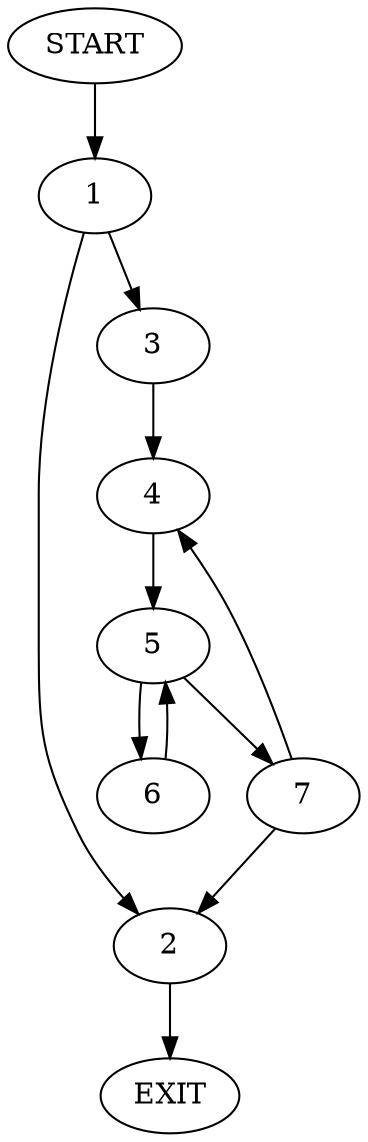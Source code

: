 digraph {
0 [label="START"]
8 [label="EXIT"]
0 -> 1
1 -> 2
1 -> 3
2 -> 8
3 -> 4
4 -> 5
5 -> 6
5 -> 7
6 -> 5
7 -> 2
7 -> 4
}
